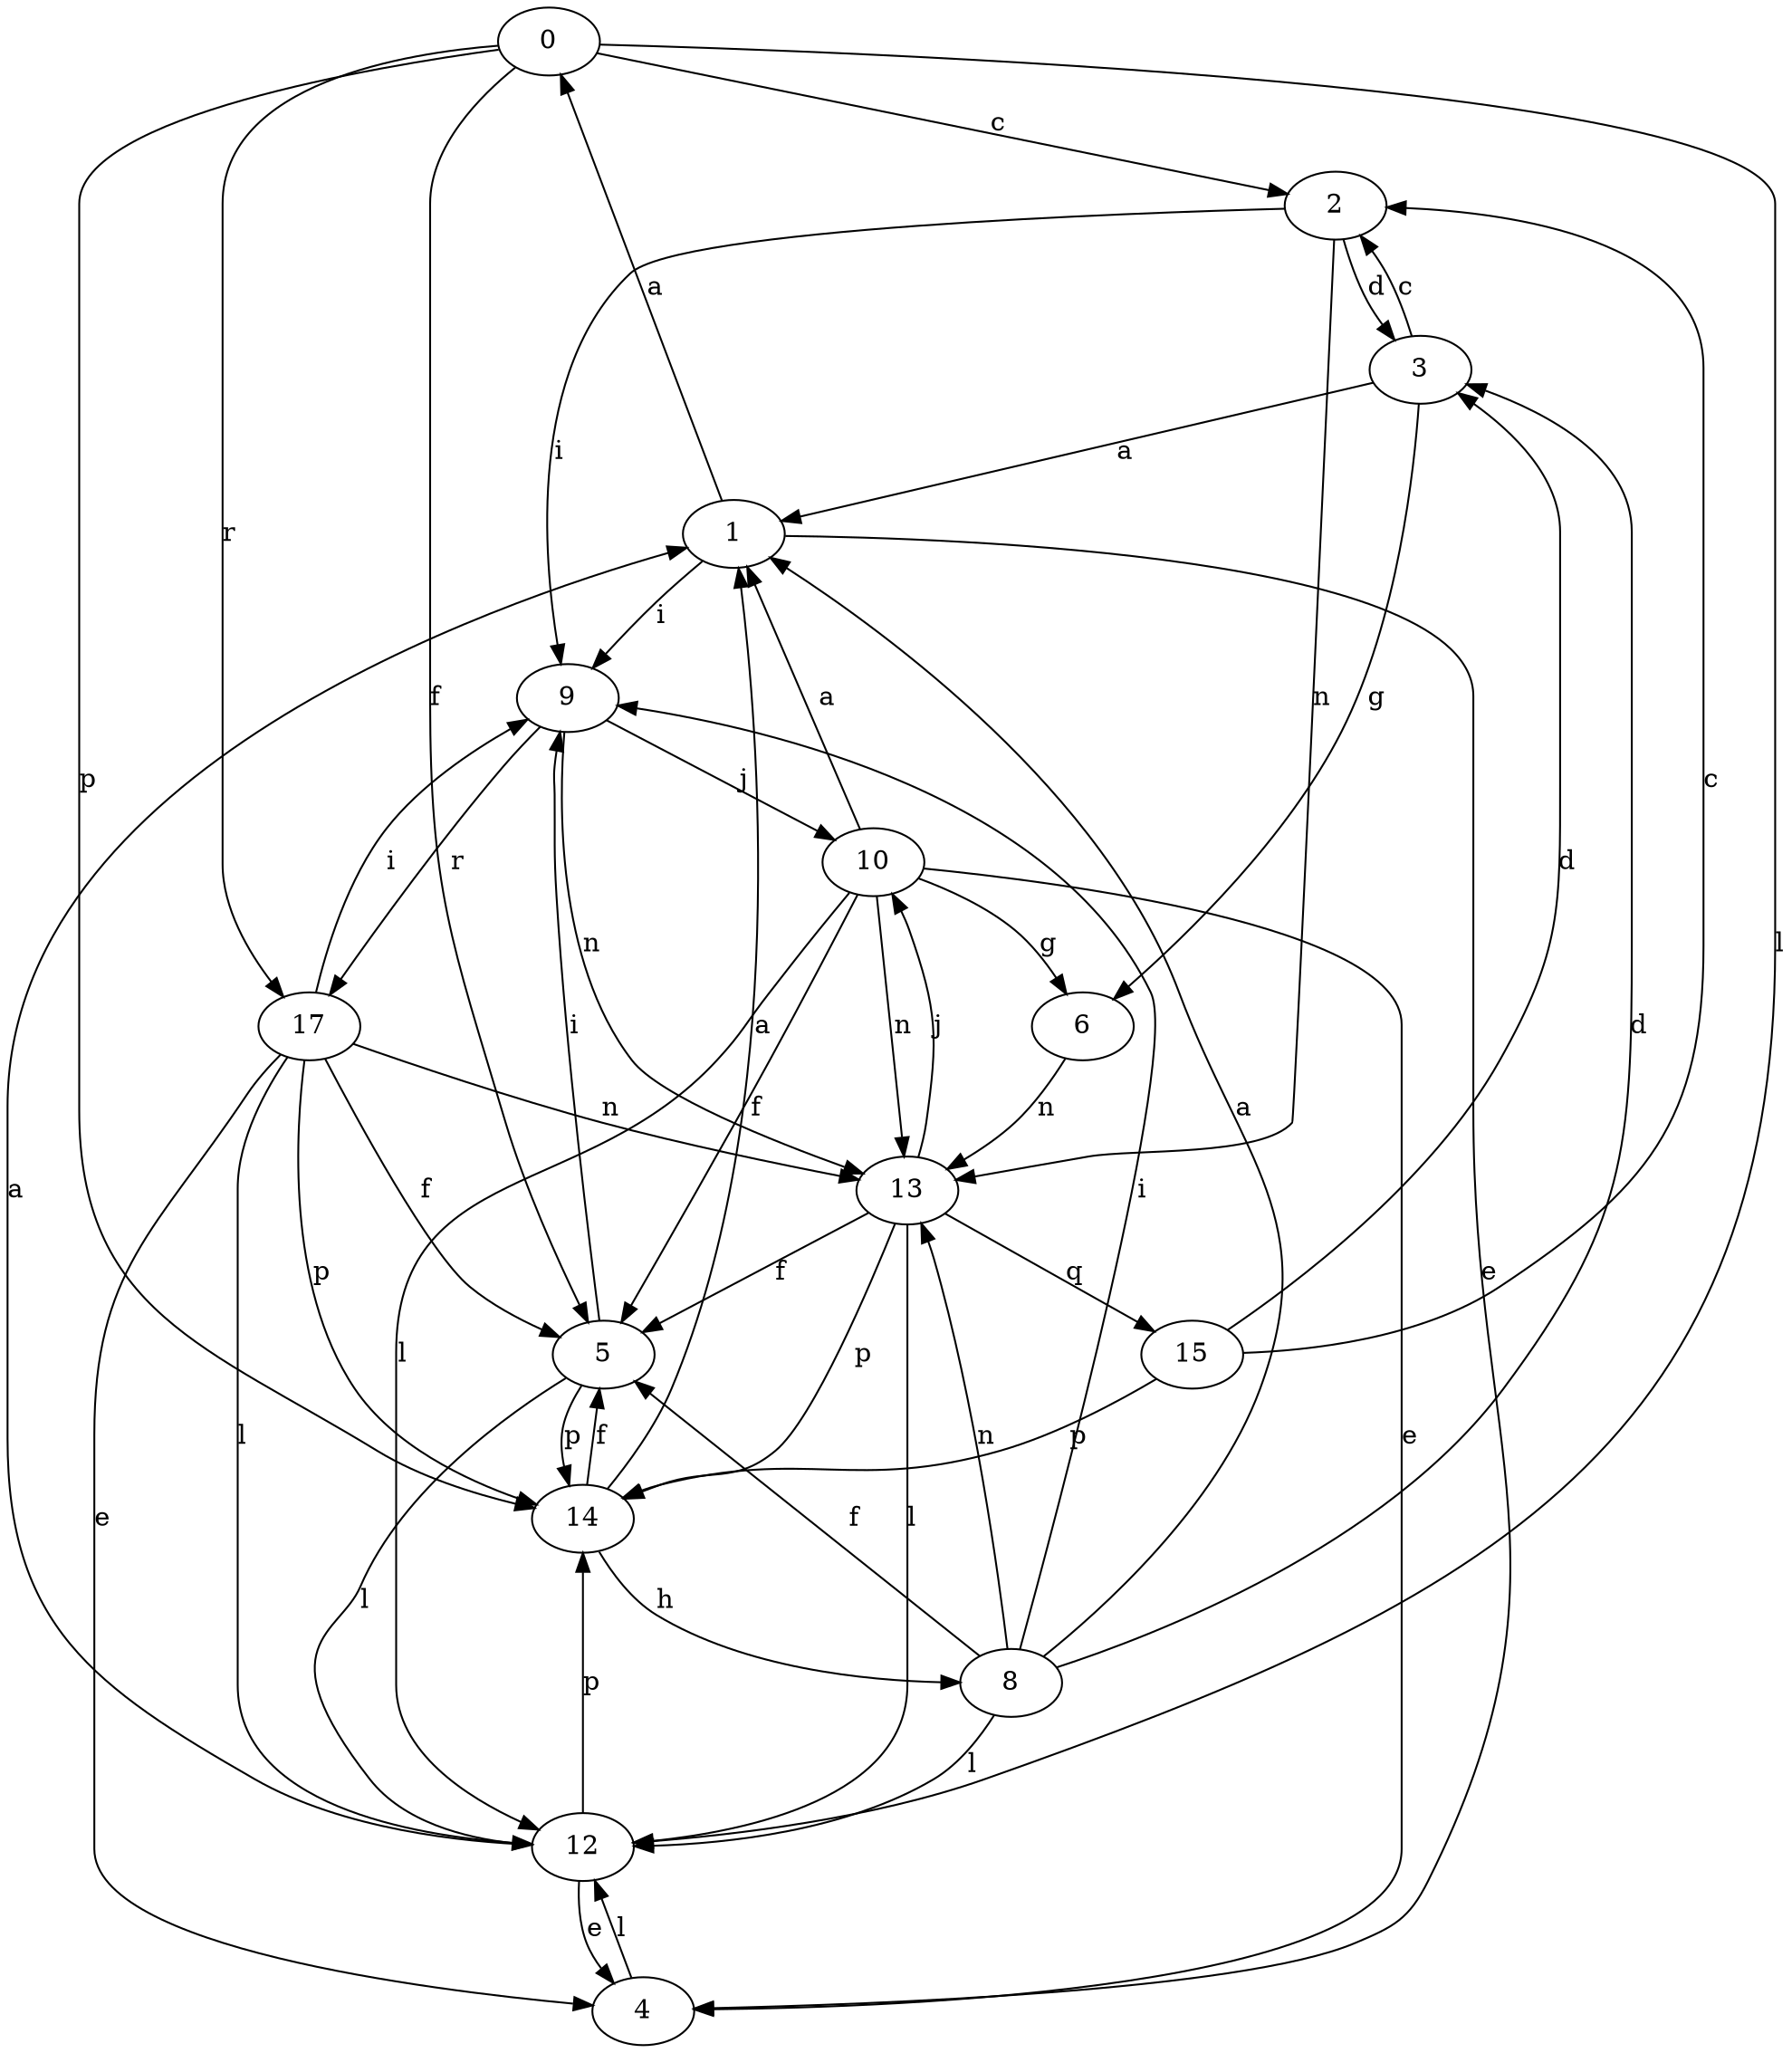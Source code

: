 strict digraph  {
0;
1;
2;
3;
4;
5;
6;
8;
9;
10;
12;
13;
14;
15;
17;
0 -> 2  [label=c];
0 -> 5  [label=f];
0 -> 12  [label=l];
0 -> 14  [label=p];
0 -> 17  [label=r];
1 -> 0  [label=a];
1 -> 4  [label=e];
1 -> 9  [label=i];
2 -> 3  [label=d];
2 -> 9  [label=i];
2 -> 13  [label=n];
3 -> 1  [label=a];
3 -> 2  [label=c];
3 -> 6  [label=g];
4 -> 12  [label=l];
5 -> 9  [label=i];
5 -> 12  [label=l];
5 -> 14  [label=p];
6 -> 13  [label=n];
8 -> 1  [label=a];
8 -> 3  [label=d];
8 -> 5  [label=f];
8 -> 9  [label=i];
8 -> 12  [label=l];
8 -> 13  [label=n];
9 -> 10  [label=j];
9 -> 13  [label=n];
9 -> 17  [label=r];
10 -> 1  [label=a];
10 -> 4  [label=e];
10 -> 5  [label=f];
10 -> 6  [label=g];
10 -> 12  [label=l];
10 -> 13  [label=n];
12 -> 1  [label=a];
12 -> 4  [label=e];
12 -> 14  [label=p];
13 -> 5  [label=f];
13 -> 10  [label=j];
13 -> 12  [label=l];
13 -> 14  [label=p];
13 -> 15  [label=q];
14 -> 1  [label=a];
14 -> 5  [label=f];
14 -> 8  [label=h];
15 -> 2  [label=c];
15 -> 3  [label=d];
15 -> 14  [label=p];
17 -> 4  [label=e];
17 -> 5  [label=f];
17 -> 9  [label=i];
17 -> 12  [label=l];
17 -> 13  [label=n];
17 -> 14  [label=p];
}
